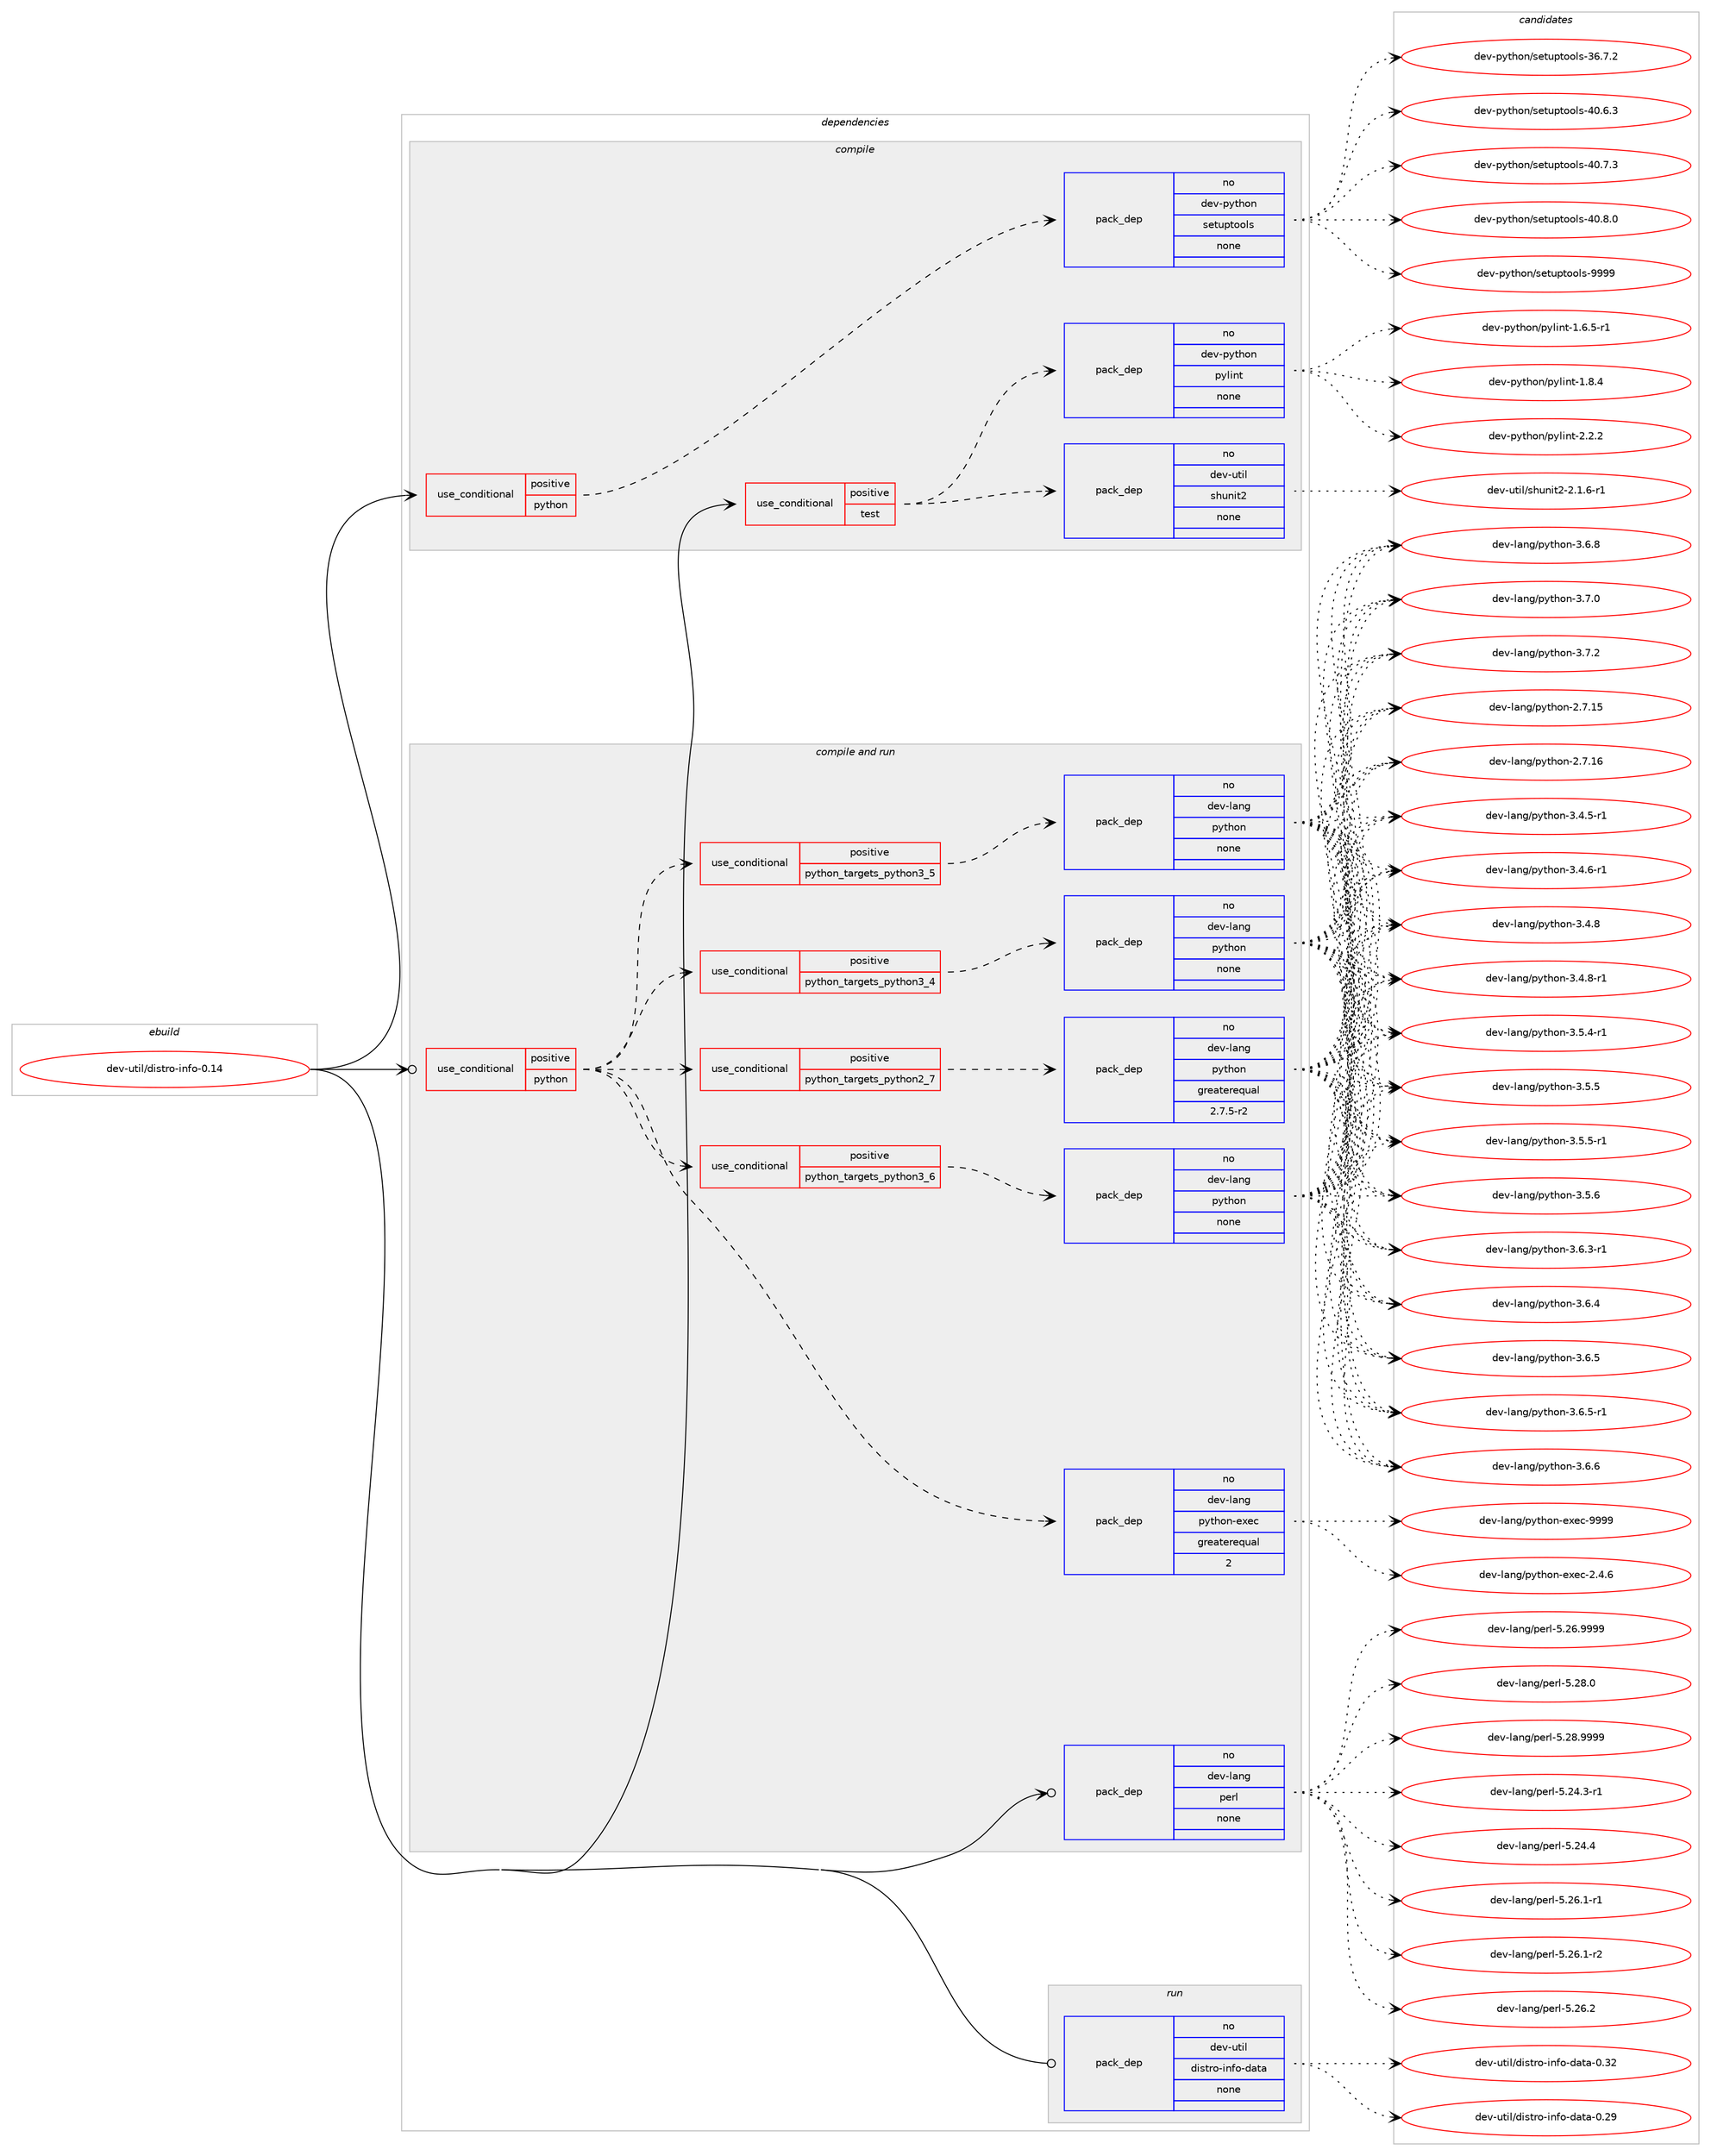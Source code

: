 digraph prolog {

# *************
# Graph options
# *************

newrank=true;
concentrate=true;
compound=true;
graph [rankdir=LR,fontname=Helvetica,fontsize=10,ranksep=1.5];#, ranksep=2.5, nodesep=0.2];
edge  [arrowhead=vee];
node  [fontname=Helvetica,fontsize=10];

# **********
# The ebuild
# **********

subgraph cluster_leftcol {
color=gray;
rank=same;
label=<<i>ebuild</i>>;
id [label="dev-util/distro-info-0.14", color=red, width=4, href="../dev-util/distro-info-0.14.svg"];
}

# ****************
# The dependencies
# ****************

subgraph cluster_midcol {
color=gray;
label=<<i>dependencies</i>>;
subgraph cluster_compile {
fillcolor="#eeeeee";
style=filled;
label=<<i>compile</i>>;
subgraph cond424232 {
dependency1544666 [label=<<TABLE BORDER="0" CELLBORDER="1" CELLSPACING="0" CELLPADDING="4"><TR><TD ROWSPAN="3" CELLPADDING="10">use_conditional</TD></TR><TR><TD>positive</TD></TR><TR><TD>python</TD></TR></TABLE>>, shape=none, color=red];
subgraph pack1096811 {
dependency1544667 [label=<<TABLE BORDER="0" CELLBORDER="1" CELLSPACING="0" CELLPADDING="4" WIDTH="220"><TR><TD ROWSPAN="6" CELLPADDING="30">pack_dep</TD></TR><TR><TD WIDTH="110">no</TD></TR><TR><TD>dev-python</TD></TR><TR><TD>setuptools</TD></TR><TR><TD>none</TD></TR><TR><TD></TD></TR></TABLE>>, shape=none, color=blue];
}
dependency1544666:e -> dependency1544667:w [weight=20,style="dashed",arrowhead="vee"];
}
id:e -> dependency1544666:w [weight=20,style="solid",arrowhead="vee"];
subgraph cond424233 {
dependency1544668 [label=<<TABLE BORDER="0" CELLBORDER="1" CELLSPACING="0" CELLPADDING="4"><TR><TD ROWSPAN="3" CELLPADDING="10">use_conditional</TD></TR><TR><TD>positive</TD></TR><TR><TD>test</TD></TR></TABLE>>, shape=none, color=red];
subgraph pack1096812 {
dependency1544669 [label=<<TABLE BORDER="0" CELLBORDER="1" CELLSPACING="0" CELLPADDING="4" WIDTH="220"><TR><TD ROWSPAN="6" CELLPADDING="30">pack_dep</TD></TR><TR><TD WIDTH="110">no</TD></TR><TR><TD>dev-util</TD></TR><TR><TD>shunit2</TD></TR><TR><TD>none</TD></TR><TR><TD></TD></TR></TABLE>>, shape=none, color=blue];
}
dependency1544668:e -> dependency1544669:w [weight=20,style="dashed",arrowhead="vee"];
subgraph pack1096813 {
dependency1544670 [label=<<TABLE BORDER="0" CELLBORDER="1" CELLSPACING="0" CELLPADDING="4" WIDTH="220"><TR><TD ROWSPAN="6" CELLPADDING="30">pack_dep</TD></TR><TR><TD WIDTH="110">no</TD></TR><TR><TD>dev-python</TD></TR><TR><TD>pylint</TD></TR><TR><TD>none</TD></TR><TR><TD></TD></TR></TABLE>>, shape=none, color=blue];
}
dependency1544668:e -> dependency1544670:w [weight=20,style="dashed",arrowhead="vee"];
}
id:e -> dependency1544668:w [weight=20,style="solid",arrowhead="vee"];
}
subgraph cluster_compileandrun {
fillcolor="#eeeeee";
style=filled;
label=<<i>compile and run</i>>;
subgraph cond424234 {
dependency1544671 [label=<<TABLE BORDER="0" CELLBORDER="1" CELLSPACING="0" CELLPADDING="4"><TR><TD ROWSPAN="3" CELLPADDING="10">use_conditional</TD></TR><TR><TD>positive</TD></TR><TR><TD>python</TD></TR></TABLE>>, shape=none, color=red];
subgraph cond424235 {
dependency1544672 [label=<<TABLE BORDER="0" CELLBORDER="1" CELLSPACING="0" CELLPADDING="4"><TR><TD ROWSPAN="3" CELLPADDING="10">use_conditional</TD></TR><TR><TD>positive</TD></TR><TR><TD>python_targets_python2_7</TD></TR></TABLE>>, shape=none, color=red];
subgraph pack1096814 {
dependency1544673 [label=<<TABLE BORDER="0" CELLBORDER="1" CELLSPACING="0" CELLPADDING="4" WIDTH="220"><TR><TD ROWSPAN="6" CELLPADDING="30">pack_dep</TD></TR><TR><TD WIDTH="110">no</TD></TR><TR><TD>dev-lang</TD></TR><TR><TD>python</TD></TR><TR><TD>greaterequal</TD></TR><TR><TD>2.7.5-r2</TD></TR></TABLE>>, shape=none, color=blue];
}
dependency1544672:e -> dependency1544673:w [weight=20,style="dashed",arrowhead="vee"];
}
dependency1544671:e -> dependency1544672:w [weight=20,style="dashed",arrowhead="vee"];
subgraph cond424236 {
dependency1544674 [label=<<TABLE BORDER="0" CELLBORDER="1" CELLSPACING="0" CELLPADDING="4"><TR><TD ROWSPAN="3" CELLPADDING="10">use_conditional</TD></TR><TR><TD>positive</TD></TR><TR><TD>python_targets_python3_4</TD></TR></TABLE>>, shape=none, color=red];
subgraph pack1096815 {
dependency1544675 [label=<<TABLE BORDER="0" CELLBORDER="1" CELLSPACING="0" CELLPADDING="4" WIDTH="220"><TR><TD ROWSPAN="6" CELLPADDING="30">pack_dep</TD></TR><TR><TD WIDTH="110">no</TD></TR><TR><TD>dev-lang</TD></TR><TR><TD>python</TD></TR><TR><TD>none</TD></TR><TR><TD></TD></TR></TABLE>>, shape=none, color=blue];
}
dependency1544674:e -> dependency1544675:w [weight=20,style="dashed",arrowhead="vee"];
}
dependency1544671:e -> dependency1544674:w [weight=20,style="dashed",arrowhead="vee"];
subgraph cond424237 {
dependency1544676 [label=<<TABLE BORDER="0" CELLBORDER="1" CELLSPACING="0" CELLPADDING="4"><TR><TD ROWSPAN="3" CELLPADDING="10">use_conditional</TD></TR><TR><TD>positive</TD></TR><TR><TD>python_targets_python3_5</TD></TR></TABLE>>, shape=none, color=red];
subgraph pack1096816 {
dependency1544677 [label=<<TABLE BORDER="0" CELLBORDER="1" CELLSPACING="0" CELLPADDING="4" WIDTH="220"><TR><TD ROWSPAN="6" CELLPADDING="30">pack_dep</TD></TR><TR><TD WIDTH="110">no</TD></TR><TR><TD>dev-lang</TD></TR><TR><TD>python</TD></TR><TR><TD>none</TD></TR><TR><TD></TD></TR></TABLE>>, shape=none, color=blue];
}
dependency1544676:e -> dependency1544677:w [weight=20,style="dashed",arrowhead="vee"];
}
dependency1544671:e -> dependency1544676:w [weight=20,style="dashed",arrowhead="vee"];
subgraph cond424238 {
dependency1544678 [label=<<TABLE BORDER="0" CELLBORDER="1" CELLSPACING="0" CELLPADDING="4"><TR><TD ROWSPAN="3" CELLPADDING="10">use_conditional</TD></TR><TR><TD>positive</TD></TR><TR><TD>python_targets_python3_6</TD></TR></TABLE>>, shape=none, color=red];
subgraph pack1096817 {
dependency1544679 [label=<<TABLE BORDER="0" CELLBORDER="1" CELLSPACING="0" CELLPADDING="4" WIDTH="220"><TR><TD ROWSPAN="6" CELLPADDING="30">pack_dep</TD></TR><TR><TD WIDTH="110">no</TD></TR><TR><TD>dev-lang</TD></TR><TR><TD>python</TD></TR><TR><TD>none</TD></TR><TR><TD></TD></TR></TABLE>>, shape=none, color=blue];
}
dependency1544678:e -> dependency1544679:w [weight=20,style="dashed",arrowhead="vee"];
}
dependency1544671:e -> dependency1544678:w [weight=20,style="dashed",arrowhead="vee"];
subgraph pack1096818 {
dependency1544680 [label=<<TABLE BORDER="0" CELLBORDER="1" CELLSPACING="0" CELLPADDING="4" WIDTH="220"><TR><TD ROWSPAN="6" CELLPADDING="30">pack_dep</TD></TR><TR><TD WIDTH="110">no</TD></TR><TR><TD>dev-lang</TD></TR><TR><TD>python-exec</TD></TR><TR><TD>greaterequal</TD></TR><TR><TD>2</TD></TR></TABLE>>, shape=none, color=blue];
}
dependency1544671:e -> dependency1544680:w [weight=20,style="dashed",arrowhead="vee"];
}
id:e -> dependency1544671:w [weight=20,style="solid",arrowhead="odotvee"];
subgraph pack1096819 {
dependency1544681 [label=<<TABLE BORDER="0" CELLBORDER="1" CELLSPACING="0" CELLPADDING="4" WIDTH="220"><TR><TD ROWSPAN="6" CELLPADDING="30">pack_dep</TD></TR><TR><TD WIDTH="110">no</TD></TR><TR><TD>dev-lang</TD></TR><TR><TD>perl</TD></TR><TR><TD>none</TD></TR><TR><TD></TD></TR></TABLE>>, shape=none, color=blue];
}
id:e -> dependency1544681:w [weight=20,style="solid",arrowhead="odotvee"];
}
subgraph cluster_run {
fillcolor="#eeeeee";
style=filled;
label=<<i>run</i>>;
subgraph pack1096820 {
dependency1544682 [label=<<TABLE BORDER="0" CELLBORDER="1" CELLSPACING="0" CELLPADDING="4" WIDTH="220"><TR><TD ROWSPAN="6" CELLPADDING="30">pack_dep</TD></TR><TR><TD WIDTH="110">no</TD></TR><TR><TD>dev-util</TD></TR><TR><TD>distro-info-data</TD></TR><TR><TD>none</TD></TR><TR><TD></TD></TR></TABLE>>, shape=none, color=blue];
}
id:e -> dependency1544682:w [weight=20,style="solid",arrowhead="odot"];
}
}

# **************
# The candidates
# **************

subgraph cluster_choices {
rank=same;
color=gray;
label=<<i>candidates</i>>;

subgraph choice1096811 {
color=black;
nodesep=1;
choice100101118451121211161041111104711510111611711211611111110811545515446554650 [label="dev-python/setuptools-36.7.2", color=red, width=4,href="../dev-python/setuptools-36.7.2.svg"];
choice100101118451121211161041111104711510111611711211611111110811545524846544651 [label="dev-python/setuptools-40.6.3", color=red, width=4,href="../dev-python/setuptools-40.6.3.svg"];
choice100101118451121211161041111104711510111611711211611111110811545524846554651 [label="dev-python/setuptools-40.7.3", color=red, width=4,href="../dev-python/setuptools-40.7.3.svg"];
choice100101118451121211161041111104711510111611711211611111110811545524846564648 [label="dev-python/setuptools-40.8.0", color=red, width=4,href="../dev-python/setuptools-40.8.0.svg"];
choice10010111845112121116104111110471151011161171121161111111081154557575757 [label="dev-python/setuptools-9999", color=red, width=4,href="../dev-python/setuptools-9999.svg"];
dependency1544667:e -> choice100101118451121211161041111104711510111611711211611111110811545515446554650:w [style=dotted,weight="100"];
dependency1544667:e -> choice100101118451121211161041111104711510111611711211611111110811545524846544651:w [style=dotted,weight="100"];
dependency1544667:e -> choice100101118451121211161041111104711510111611711211611111110811545524846554651:w [style=dotted,weight="100"];
dependency1544667:e -> choice100101118451121211161041111104711510111611711211611111110811545524846564648:w [style=dotted,weight="100"];
dependency1544667:e -> choice10010111845112121116104111110471151011161171121161111111081154557575757:w [style=dotted,weight="100"];
}
subgraph choice1096812 {
color=black;
nodesep=1;
choice1001011184511711610510847115104117110105116504550464946544511449 [label="dev-util/shunit2-2.1.6-r1", color=red, width=4,href="../dev-util/shunit2-2.1.6-r1.svg"];
dependency1544669:e -> choice1001011184511711610510847115104117110105116504550464946544511449:w [style=dotted,weight="100"];
}
subgraph choice1096813 {
color=black;
nodesep=1;
choice10010111845112121116104111110471121211081051101164549465446534511449 [label="dev-python/pylint-1.6.5-r1", color=red, width=4,href="../dev-python/pylint-1.6.5-r1.svg"];
choice1001011184511212111610411111047112121108105110116454946564652 [label="dev-python/pylint-1.8.4", color=red, width=4,href="../dev-python/pylint-1.8.4.svg"];
choice1001011184511212111610411111047112121108105110116455046504650 [label="dev-python/pylint-2.2.2", color=red, width=4,href="../dev-python/pylint-2.2.2.svg"];
dependency1544670:e -> choice10010111845112121116104111110471121211081051101164549465446534511449:w [style=dotted,weight="100"];
dependency1544670:e -> choice1001011184511212111610411111047112121108105110116454946564652:w [style=dotted,weight="100"];
dependency1544670:e -> choice1001011184511212111610411111047112121108105110116455046504650:w [style=dotted,weight="100"];
}
subgraph choice1096814 {
color=black;
nodesep=1;
choice10010111845108971101034711212111610411111045504655464953 [label="dev-lang/python-2.7.15", color=red, width=4,href="../dev-lang/python-2.7.15.svg"];
choice10010111845108971101034711212111610411111045504655464954 [label="dev-lang/python-2.7.16", color=red, width=4,href="../dev-lang/python-2.7.16.svg"];
choice1001011184510897110103471121211161041111104551465246534511449 [label="dev-lang/python-3.4.5-r1", color=red, width=4,href="../dev-lang/python-3.4.5-r1.svg"];
choice1001011184510897110103471121211161041111104551465246544511449 [label="dev-lang/python-3.4.6-r1", color=red, width=4,href="../dev-lang/python-3.4.6-r1.svg"];
choice100101118451089711010347112121116104111110455146524656 [label="dev-lang/python-3.4.8", color=red, width=4,href="../dev-lang/python-3.4.8.svg"];
choice1001011184510897110103471121211161041111104551465246564511449 [label="dev-lang/python-3.4.8-r1", color=red, width=4,href="../dev-lang/python-3.4.8-r1.svg"];
choice1001011184510897110103471121211161041111104551465346524511449 [label="dev-lang/python-3.5.4-r1", color=red, width=4,href="../dev-lang/python-3.5.4-r1.svg"];
choice100101118451089711010347112121116104111110455146534653 [label="dev-lang/python-3.5.5", color=red, width=4,href="../dev-lang/python-3.5.5.svg"];
choice1001011184510897110103471121211161041111104551465346534511449 [label="dev-lang/python-3.5.5-r1", color=red, width=4,href="../dev-lang/python-3.5.5-r1.svg"];
choice100101118451089711010347112121116104111110455146534654 [label="dev-lang/python-3.5.6", color=red, width=4,href="../dev-lang/python-3.5.6.svg"];
choice1001011184510897110103471121211161041111104551465446514511449 [label="dev-lang/python-3.6.3-r1", color=red, width=4,href="../dev-lang/python-3.6.3-r1.svg"];
choice100101118451089711010347112121116104111110455146544652 [label="dev-lang/python-3.6.4", color=red, width=4,href="../dev-lang/python-3.6.4.svg"];
choice100101118451089711010347112121116104111110455146544653 [label="dev-lang/python-3.6.5", color=red, width=4,href="../dev-lang/python-3.6.5.svg"];
choice1001011184510897110103471121211161041111104551465446534511449 [label="dev-lang/python-3.6.5-r1", color=red, width=4,href="../dev-lang/python-3.6.5-r1.svg"];
choice100101118451089711010347112121116104111110455146544654 [label="dev-lang/python-3.6.6", color=red, width=4,href="../dev-lang/python-3.6.6.svg"];
choice100101118451089711010347112121116104111110455146544656 [label="dev-lang/python-3.6.8", color=red, width=4,href="../dev-lang/python-3.6.8.svg"];
choice100101118451089711010347112121116104111110455146554648 [label="dev-lang/python-3.7.0", color=red, width=4,href="../dev-lang/python-3.7.0.svg"];
choice100101118451089711010347112121116104111110455146554650 [label="dev-lang/python-3.7.2", color=red, width=4,href="../dev-lang/python-3.7.2.svg"];
dependency1544673:e -> choice10010111845108971101034711212111610411111045504655464953:w [style=dotted,weight="100"];
dependency1544673:e -> choice10010111845108971101034711212111610411111045504655464954:w [style=dotted,weight="100"];
dependency1544673:e -> choice1001011184510897110103471121211161041111104551465246534511449:w [style=dotted,weight="100"];
dependency1544673:e -> choice1001011184510897110103471121211161041111104551465246544511449:w [style=dotted,weight="100"];
dependency1544673:e -> choice100101118451089711010347112121116104111110455146524656:w [style=dotted,weight="100"];
dependency1544673:e -> choice1001011184510897110103471121211161041111104551465246564511449:w [style=dotted,weight="100"];
dependency1544673:e -> choice1001011184510897110103471121211161041111104551465346524511449:w [style=dotted,weight="100"];
dependency1544673:e -> choice100101118451089711010347112121116104111110455146534653:w [style=dotted,weight="100"];
dependency1544673:e -> choice1001011184510897110103471121211161041111104551465346534511449:w [style=dotted,weight="100"];
dependency1544673:e -> choice100101118451089711010347112121116104111110455146534654:w [style=dotted,weight="100"];
dependency1544673:e -> choice1001011184510897110103471121211161041111104551465446514511449:w [style=dotted,weight="100"];
dependency1544673:e -> choice100101118451089711010347112121116104111110455146544652:w [style=dotted,weight="100"];
dependency1544673:e -> choice100101118451089711010347112121116104111110455146544653:w [style=dotted,weight="100"];
dependency1544673:e -> choice1001011184510897110103471121211161041111104551465446534511449:w [style=dotted,weight="100"];
dependency1544673:e -> choice100101118451089711010347112121116104111110455146544654:w [style=dotted,weight="100"];
dependency1544673:e -> choice100101118451089711010347112121116104111110455146544656:w [style=dotted,weight="100"];
dependency1544673:e -> choice100101118451089711010347112121116104111110455146554648:w [style=dotted,weight="100"];
dependency1544673:e -> choice100101118451089711010347112121116104111110455146554650:w [style=dotted,weight="100"];
}
subgraph choice1096815 {
color=black;
nodesep=1;
choice10010111845108971101034711212111610411111045504655464953 [label="dev-lang/python-2.7.15", color=red, width=4,href="../dev-lang/python-2.7.15.svg"];
choice10010111845108971101034711212111610411111045504655464954 [label="dev-lang/python-2.7.16", color=red, width=4,href="../dev-lang/python-2.7.16.svg"];
choice1001011184510897110103471121211161041111104551465246534511449 [label="dev-lang/python-3.4.5-r1", color=red, width=4,href="../dev-lang/python-3.4.5-r1.svg"];
choice1001011184510897110103471121211161041111104551465246544511449 [label="dev-lang/python-3.4.6-r1", color=red, width=4,href="../dev-lang/python-3.4.6-r1.svg"];
choice100101118451089711010347112121116104111110455146524656 [label="dev-lang/python-3.4.8", color=red, width=4,href="../dev-lang/python-3.4.8.svg"];
choice1001011184510897110103471121211161041111104551465246564511449 [label="dev-lang/python-3.4.8-r1", color=red, width=4,href="../dev-lang/python-3.4.8-r1.svg"];
choice1001011184510897110103471121211161041111104551465346524511449 [label="dev-lang/python-3.5.4-r1", color=red, width=4,href="../dev-lang/python-3.5.4-r1.svg"];
choice100101118451089711010347112121116104111110455146534653 [label="dev-lang/python-3.5.5", color=red, width=4,href="../dev-lang/python-3.5.5.svg"];
choice1001011184510897110103471121211161041111104551465346534511449 [label="dev-lang/python-3.5.5-r1", color=red, width=4,href="../dev-lang/python-3.5.5-r1.svg"];
choice100101118451089711010347112121116104111110455146534654 [label="dev-lang/python-3.5.6", color=red, width=4,href="../dev-lang/python-3.5.6.svg"];
choice1001011184510897110103471121211161041111104551465446514511449 [label="dev-lang/python-3.6.3-r1", color=red, width=4,href="../dev-lang/python-3.6.3-r1.svg"];
choice100101118451089711010347112121116104111110455146544652 [label="dev-lang/python-3.6.4", color=red, width=4,href="../dev-lang/python-3.6.4.svg"];
choice100101118451089711010347112121116104111110455146544653 [label="dev-lang/python-3.6.5", color=red, width=4,href="../dev-lang/python-3.6.5.svg"];
choice1001011184510897110103471121211161041111104551465446534511449 [label="dev-lang/python-3.6.5-r1", color=red, width=4,href="../dev-lang/python-3.6.5-r1.svg"];
choice100101118451089711010347112121116104111110455146544654 [label="dev-lang/python-3.6.6", color=red, width=4,href="../dev-lang/python-3.6.6.svg"];
choice100101118451089711010347112121116104111110455146544656 [label="dev-lang/python-3.6.8", color=red, width=4,href="../dev-lang/python-3.6.8.svg"];
choice100101118451089711010347112121116104111110455146554648 [label="dev-lang/python-3.7.0", color=red, width=4,href="../dev-lang/python-3.7.0.svg"];
choice100101118451089711010347112121116104111110455146554650 [label="dev-lang/python-3.7.2", color=red, width=4,href="../dev-lang/python-3.7.2.svg"];
dependency1544675:e -> choice10010111845108971101034711212111610411111045504655464953:w [style=dotted,weight="100"];
dependency1544675:e -> choice10010111845108971101034711212111610411111045504655464954:w [style=dotted,weight="100"];
dependency1544675:e -> choice1001011184510897110103471121211161041111104551465246534511449:w [style=dotted,weight="100"];
dependency1544675:e -> choice1001011184510897110103471121211161041111104551465246544511449:w [style=dotted,weight="100"];
dependency1544675:e -> choice100101118451089711010347112121116104111110455146524656:w [style=dotted,weight="100"];
dependency1544675:e -> choice1001011184510897110103471121211161041111104551465246564511449:w [style=dotted,weight="100"];
dependency1544675:e -> choice1001011184510897110103471121211161041111104551465346524511449:w [style=dotted,weight="100"];
dependency1544675:e -> choice100101118451089711010347112121116104111110455146534653:w [style=dotted,weight="100"];
dependency1544675:e -> choice1001011184510897110103471121211161041111104551465346534511449:w [style=dotted,weight="100"];
dependency1544675:e -> choice100101118451089711010347112121116104111110455146534654:w [style=dotted,weight="100"];
dependency1544675:e -> choice1001011184510897110103471121211161041111104551465446514511449:w [style=dotted,weight="100"];
dependency1544675:e -> choice100101118451089711010347112121116104111110455146544652:w [style=dotted,weight="100"];
dependency1544675:e -> choice100101118451089711010347112121116104111110455146544653:w [style=dotted,weight="100"];
dependency1544675:e -> choice1001011184510897110103471121211161041111104551465446534511449:w [style=dotted,weight="100"];
dependency1544675:e -> choice100101118451089711010347112121116104111110455146544654:w [style=dotted,weight="100"];
dependency1544675:e -> choice100101118451089711010347112121116104111110455146544656:w [style=dotted,weight="100"];
dependency1544675:e -> choice100101118451089711010347112121116104111110455146554648:w [style=dotted,weight="100"];
dependency1544675:e -> choice100101118451089711010347112121116104111110455146554650:w [style=dotted,weight="100"];
}
subgraph choice1096816 {
color=black;
nodesep=1;
choice10010111845108971101034711212111610411111045504655464953 [label="dev-lang/python-2.7.15", color=red, width=4,href="../dev-lang/python-2.7.15.svg"];
choice10010111845108971101034711212111610411111045504655464954 [label="dev-lang/python-2.7.16", color=red, width=4,href="../dev-lang/python-2.7.16.svg"];
choice1001011184510897110103471121211161041111104551465246534511449 [label="dev-lang/python-3.4.5-r1", color=red, width=4,href="../dev-lang/python-3.4.5-r1.svg"];
choice1001011184510897110103471121211161041111104551465246544511449 [label="dev-lang/python-3.4.6-r1", color=red, width=4,href="../dev-lang/python-3.4.6-r1.svg"];
choice100101118451089711010347112121116104111110455146524656 [label="dev-lang/python-3.4.8", color=red, width=4,href="../dev-lang/python-3.4.8.svg"];
choice1001011184510897110103471121211161041111104551465246564511449 [label="dev-lang/python-3.4.8-r1", color=red, width=4,href="../dev-lang/python-3.4.8-r1.svg"];
choice1001011184510897110103471121211161041111104551465346524511449 [label="dev-lang/python-3.5.4-r1", color=red, width=4,href="../dev-lang/python-3.5.4-r1.svg"];
choice100101118451089711010347112121116104111110455146534653 [label="dev-lang/python-3.5.5", color=red, width=4,href="../dev-lang/python-3.5.5.svg"];
choice1001011184510897110103471121211161041111104551465346534511449 [label="dev-lang/python-3.5.5-r1", color=red, width=4,href="../dev-lang/python-3.5.5-r1.svg"];
choice100101118451089711010347112121116104111110455146534654 [label="dev-lang/python-3.5.6", color=red, width=4,href="../dev-lang/python-3.5.6.svg"];
choice1001011184510897110103471121211161041111104551465446514511449 [label="dev-lang/python-3.6.3-r1", color=red, width=4,href="../dev-lang/python-3.6.3-r1.svg"];
choice100101118451089711010347112121116104111110455146544652 [label="dev-lang/python-3.6.4", color=red, width=4,href="../dev-lang/python-3.6.4.svg"];
choice100101118451089711010347112121116104111110455146544653 [label="dev-lang/python-3.6.5", color=red, width=4,href="../dev-lang/python-3.6.5.svg"];
choice1001011184510897110103471121211161041111104551465446534511449 [label="dev-lang/python-3.6.5-r1", color=red, width=4,href="../dev-lang/python-3.6.5-r1.svg"];
choice100101118451089711010347112121116104111110455146544654 [label="dev-lang/python-3.6.6", color=red, width=4,href="../dev-lang/python-3.6.6.svg"];
choice100101118451089711010347112121116104111110455146544656 [label="dev-lang/python-3.6.8", color=red, width=4,href="../dev-lang/python-3.6.8.svg"];
choice100101118451089711010347112121116104111110455146554648 [label="dev-lang/python-3.7.0", color=red, width=4,href="../dev-lang/python-3.7.0.svg"];
choice100101118451089711010347112121116104111110455146554650 [label="dev-lang/python-3.7.2", color=red, width=4,href="../dev-lang/python-3.7.2.svg"];
dependency1544677:e -> choice10010111845108971101034711212111610411111045504655464953:w [style=dotted,weight="100"];
dependency1544677:e -> choice10010111845108971101034711212111610411111045504655464954:w [style=dotted,weight="100"];
dependency1544677:e -> choice1001011184510897110103471121211161041111104551465246534511449:w [style=dotted,weight="100"];
dependency1544677:e -> choice1001011184510897110103471121211161041111104551465246544511449:w [style=dotted,weight="100"];
dependency1544677:e -> choice100101118451089711010347112121116104111110455146524656:w [style=dotted,weight="100"];
dependency1544677:e -> choice1001011184510897110103471121211161041111104551465246564511449:w [style=dotted,weight="100"];
dependency1544677:e -> choice1001011184510897110103471121211161041111104551465346524511449:w [style=dotted,weight="100"];
dependency1544677:e -> choice100101118451089711010347112121116104111110455146534653:w [style=dotted,weight="100"];
dependency1544677:e -> choice1001011184510897110103471121211161041111104551465346534511449:w [style=dotted,weight="100"];
dependency1544677:e -> choice100101118451089711010347112121116104111110455146534654:w [style=dotted,weight="100"];
dependency1544677:e -> choice1001011184510897110103471121211161041111104551465446514511449:w [style=dotted,weight="100"];
dependency1544677:e -> choice100101118451089711010347112121116104111110455146544652:w [style=dotted,weight="100"];
dependency1544677:e -> choice100101118451089711010347112121116104111110455146544653:w [style=dotted,weight="100"];
dependency1544677:e -> choice1001011184510897110103471121211161041111104551465446534511449:w [style=dotted,weight="100"];
dependency1544677:e -> choice100101118451089711010347112121116104111110455146544654:w [style=dotted,weight="100"];
dependency1544677:e -> choice100101118451089711010347112121116104111110455146544656:w [style=dotted,weight="100"];
dependency1544677:e -> choice100101118451089711010347112121116104111110455146554648:w [style=dotted,weight="100"];
dependency1544677:e -> choice100101118451089711010347112121116104111110455146554650:w [style=dotted,weight="100"];
}
subgraph choice1096817 {
color=black;
nodesep=1;
choice10010111845108971101034711212111610411111045504655464953 [label="dev-lang/python-2.7.15", color=red, width=4,href="../dev-lang/python-2.7.15.svg"];
choice10010111845108971101034711212111610411111045504655464954 [label="dev-lang/python-2.7.16", color=red, width=4,href="../dev-lang/python-2.7.16.svg"];
choice1001011184510897110103471121211161041111104551465246534511449 [label="dev-lang/python-3.4.5-r1", color=red, width=4,href="../dev-lang/python-3.4.5-r1.svg"];
choice1001011184510897110103471121211161041111104551465246544511449 [label="dev-lang/python-3.4.6-r1", color=red, width=4,href="../dev-lang/python-3.4.6-r1.svg"];
choice100101118451089711010347112121116104111110455146524656 [label="dev-lang/python-3.4.8", color=red, width=4,href="../dev-lang/python-3.4.8.svg"];
choice1001011184510897110103471121211161041111104551465246564511449 [label="dev-lang/python-3.4.8-r1", color=red, width=4,href="../dev-lang/python-3.4.8-r1.svg"];
choice1001011184510897110103471121211161041111104551465346524511449 [label="dev-lang/python-3.5.4-r1", color=red, width=4,href="../dev-lang/python-3.5.4-r1.svg"];
choice100101118451089711010347112121116104111110455146534653 [label="dev-lang/python-3.5.5", color=red, width=4,href="../dev-lang/python-3.5.5.svg"];
choice1001011184510897110103471121211161041111104551465346534511449 [label="dev-lang/python-3.5.5-r1", color=red, width=4,href="../dev-lang/python-3.5.5-r1.svg"];
choice100101118451089711010347112121116104111110455146534654 [label="dev-lang/python-3.5.6", color=red, width=4,href="../dev-lang/python-3.5.6.svg"];
choice1001011184510897110103471121211161041111104551465446514511449 [label="dev-lang/python-3.6.3-r1", color=red, width=4,href="../dev-lang/python-3.6.3-r1.svg"];
choice100101118451089711010347112121116104111110455146544652 [label="dev-lang/python-3.6.4", color=red, width=4,href="../dev-lang/python-3.6.4.svg"];
choice100101118451089711010347112121116104111110455146544653 [label="dev-lang/python-3.6.5", color=red, width=4,href="../dev-lang/python-3.6.5.svg"];
choice1001011184510897110103471121211161041111104551465446534511449 [label="dev-lang/python-3.6.5-r1", color=red, width=4,href="../dev-lang/python-3.6.5-r1.svg"];
choice100101118451089711010347112121116104111110455146544654 [label="dev-lang/python-3.6.6", color=red, width=4,href="../dev-lang/python-3.6.6.svg"];
choice100101118451089711010347112121116104111110455146544656 [label="dev-lang/python-3.6.8", color=red, width=4,href="../dev-lang/python-3.6.8.svg"];
choice100101118451089711010347112121116104111110455146554648 [label="dev-lang/python-3.7.0", color=red, width=4,href="../dev-lang/python-3.7.0.svg"];
choice100101118451089711010347112121116104111110455146554650 [label="dev-lang/python-3.7.2", color=red, width=4,href="../dev-lang/python-3.7.2.svg"];
dependency1544679:e -> choice10010111845108971101034711212111610411111045504655464953:w [style=dotted,weight="100"];
dependency1544679:e -> choice10010111845108971101034711212111610411111045504655464954:w [style=dotted,weight="100"];
dependency1544679:e -> choice1001011184510897110103471121211161041111104551465246534511449:w [style=dotted,weight="100"];
dependency1544679:e -> choice1001011184510897110103471121211161041111104551465246544511449:w [style=dotted,weight="100"];
dependency1544679:e -> choice100101118451089711010347112121116104111110455146524656:w [style=dotted,weight="100"];
dependency1544679:e -> choice1001011184510897110103471121211161041111104551465246564511449:w [style=dotted,weight="100"];
dependency1544679:e -> choice1001011184510897110103471121211161041111104551465346524511449:w [style=dotted,weight="100"];
dependency1544679:e -> choice100101118451089711010347112121116104111110455146534653:w [style=dotted,weight="100"];
dependency1544679:e -> choice1001011184510897110103471121211161041111104551465346534511449:w [style=dotted,weight="100"];
dependency1544679:e -> choice100101118451089711010347112121116104111110455146534654:w [style=dotted,weight="100"];
dependency1544679:e -> choice1001011184510897110103471121211161041111104551465446514511449:w [style=dotted,weight="100"];
dependency1544679:e -> choice100101118451089711010347112121116104111110455146544652:w [style=dotted,weight="100"];
dependency1544679:e -> choice100101118451089711010347112121116104111110455146544653:w [style=dotted,weight="100"];
dependency1544679:e -> choice1001011184510897110103471121211161041111104551465446534511449:w [style=dotted,weight="100"];
dependency1544679:e -> choice100101118451089711010347112121116104111110455146544654:w [style=dotted,weight="100"];
dependency1544679:e -> choice100101118451089711010347112121116104111110455146544656:w [style=dotted,weight="100"];
dependency1544679:e -> choice100101118451089711010347112121116104111110455146554648:w [style=dotted,weight="100"];
dependency1544679:e -> choice100101118451089711010347112121116104111110455146554650:w [style=dotted,weight="100"];
}
subgraph choice1096818 {
color=black;
nodesep=1;
choice1001011184510897110103471121211161041111104510112010199455046524654 [label="dev-lang/python-exec-2.4.6", color=red, width=4,href="../dev-lang/python-exec-2.4.6.svg"];
choice10010111845108971101034711212111610411111045101120101994557575757 [label="dev-lang/python-exec-9999", color=red, width=4,href="../dev-lang/python-exec-9999.svg"];
dependency1544680:e -> choice1001011184510897110103471121211161041111104510112010199455046524654:w [style=dotted,weight="100"];
dependency1544680:e -> choice10010111845108971101034711212111610411111045101120101994557575757:w [style=dotted,weight="100"];
}
subgraph choice1096819 {
color=black;
nodesep=1;
choice100101118451089711010347112101114108455346505246514511449 [label="dev-lang/perl-5.24.3-r1", color=red, width=4,href="../dev-lang/perl-5.24.3-r1.svg"];
choice10010111845108971101034711210111410845534650524652 [label="dev-lang/perl-5.24.4", color=red, width=4,href="../dev-lang/perl-5.24.4.svg"];
choice100101118451089711010347112101114108455346505446494511449 [label="dev-lang/perl-5.26.1-r1", color=red, width=4,href="../dev-lang/perl-5.26.1-r1.svg"];
choice100101118451089711010347112101114108455346505446494511450 [label="dev-lang/perl-5.26.1-r2", color=red, width=4,href="../dev-lang/perl-5.26.1-r2.svg"];
choice10010111845108971101034711210111410845534650544650 [label="dev-lang/perl-5.26.2", color=red, width=4,href="../dev-lang/perl-5.26.2.svg"];
choice10010111845108971101034711210111410845534650544657575757 [label="dev-lang/perl-5.26.9999", color=red, width=4,href="../dev-lang/perl-5.26.9999.svg"];
choice10010111845108971101034711210111410845534650564648 [label="dev-lang/perl-5.28.0", color=red, width=4,href="../dev-lang/perl-5.28.0.svg"];
choice10010111845108971101034711210111410845534650564657575757 [label="dev-lang/perl-5.28.9999", color=red, width=4,href="../dev-lang/perl-5.28.9999.svg"];
dependency1544681:e -> choice100101118451089711010347112101114108455346505246514511449:w [style=dotted,weight="100"];
dependency1544681:e -> choice10010111845108971101034711210111410845534650524652:w [style=dotted,weight="100"];
dependency1544681:e -> choice100101118451089711010347112101114108455346505446494511449:w [style=dotted,weight="100"];
dependency1544681:e -> choice100101118451089711010347112101114108455346505446494511450:w [style=dotted,weight="100"];
dependency1544681:e -> choice10010111845108971101034711210111410845534650544650:w [style=dotted,weight="100"];
dependency1544681:e -> choice10010111845108971101034711210111410845534650544657575757:w [style=dotted,weight="100"];
dependency1544681:e -> choice10010111845108971101034711210111410845534650564648:w [style=dotted,weight="100"];
dependency1544681:e -> choice10010111845108971101034711210111410845534650564657575757:w [style=dotted,weight="100"];
}
subgraph choice1096820 {
color=black;
nodesep=1;
choice1001011184511711610510847100105115116114111451051101021114510097116974548465057 [label="dev-util/distro-info-data-0.29", color=red, width=4,href="../dev-util/distro-info-data-0.29.svg"];
choice1001011184511711610510847100105115116114111451051101021114510097116974548465150 [label="dev-util/distro-info-data-0.32", color=red, width=4,href="../dev-util/distro-info-data-0.32.svg"];
dependency1544682:e -> choice1001011184511711610510847100105115116114111451051101021114510097116974548465057:w [style=dotted,weight="100"];
dependency1544682:e -> choice1001011184511711610510847100105115116114111451051101021114510097116974548465150:w [style=dotted,weight="100"];
}
}

}
